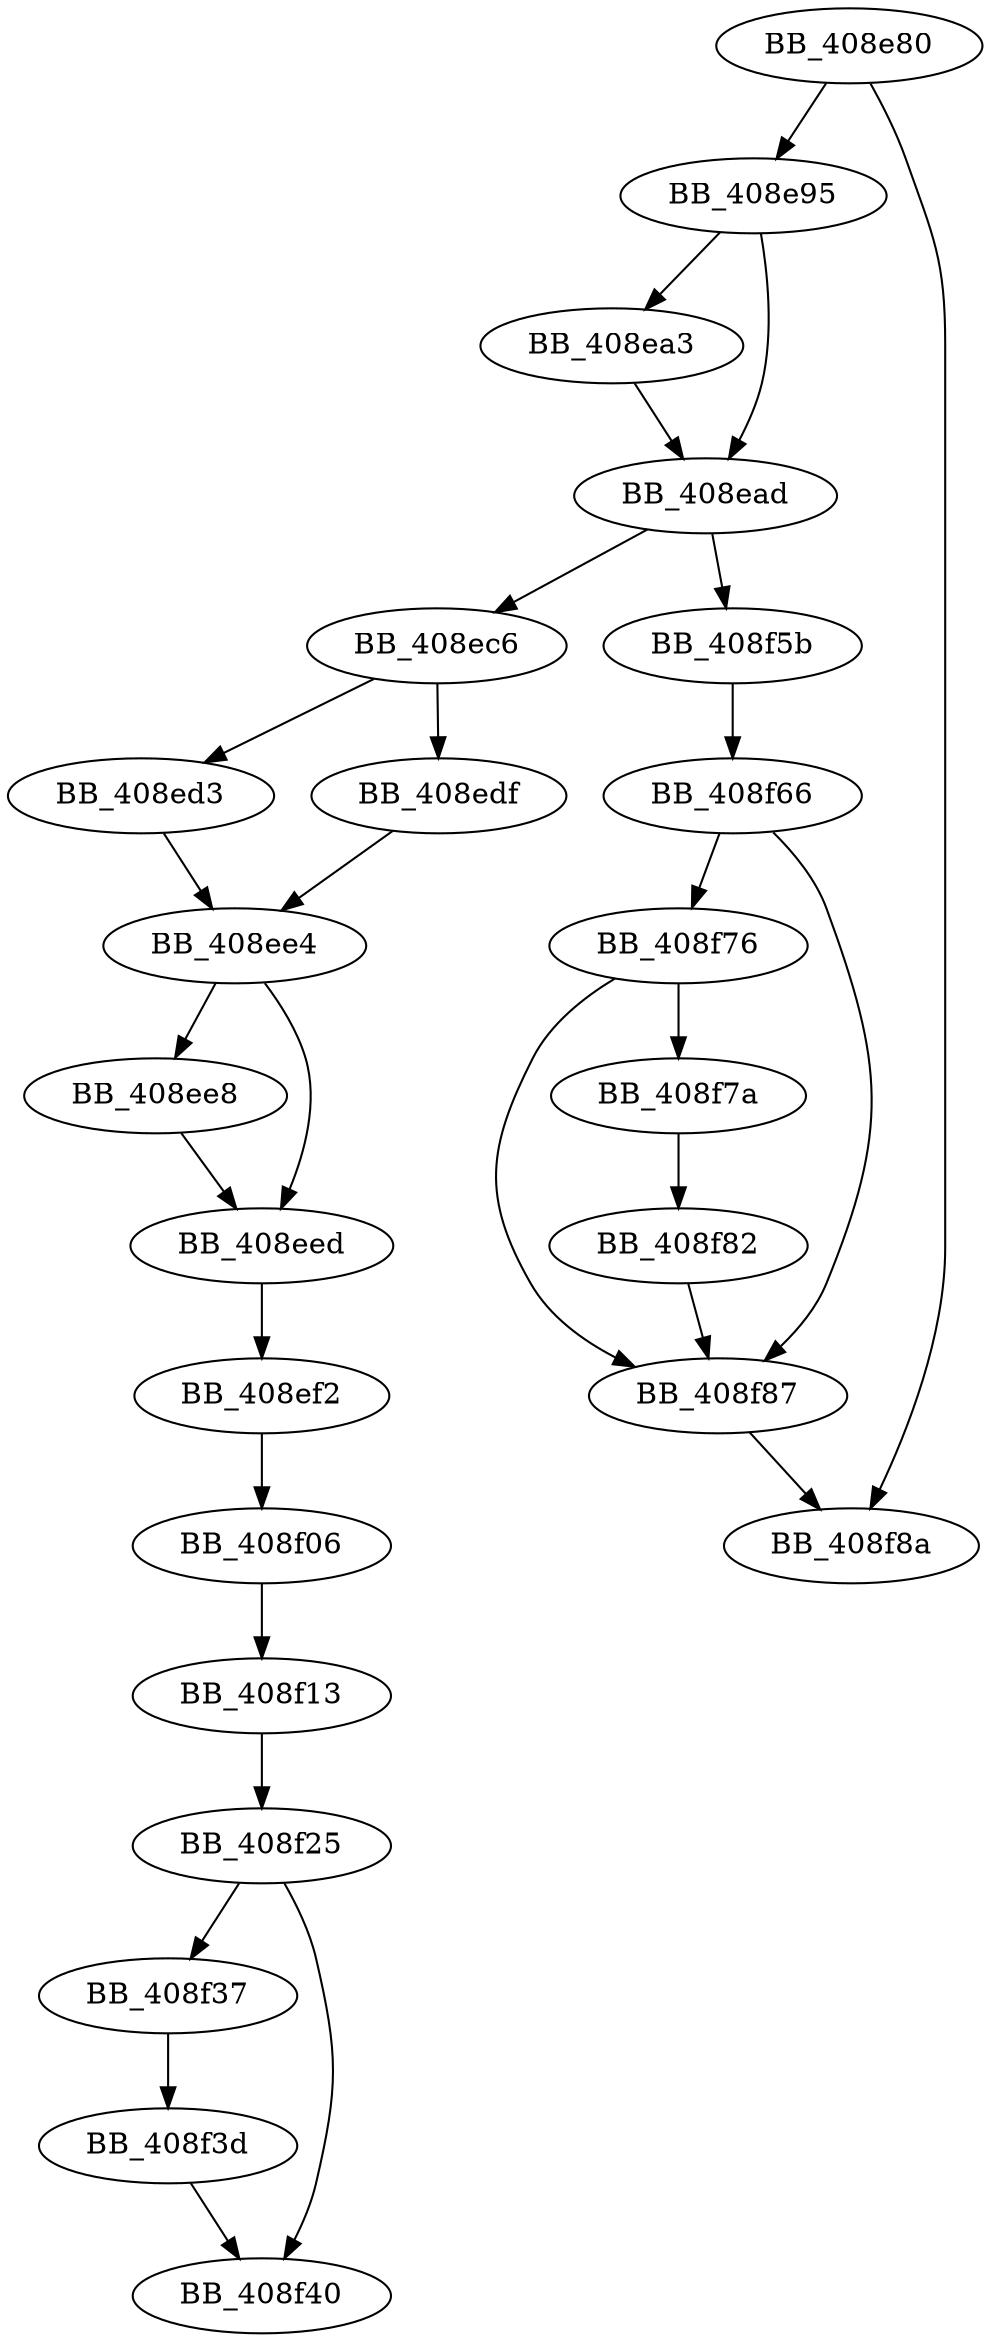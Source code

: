 DiGraph sub_408E80{
BB_408e80->BB_408e95
BB_408e80->BB_408f8a
BB_408e95->BB_408ea3
BB_408e95->BB_408ead
BB_408ea3->BB_408ead
BB_408ead->BB_408ec6
BB_408ead->BB_408f5b
BB_408ec6->BB_408ed3
BB_408ec6->BB_408edf
BB_408ed3->BB_408ee4
BB_408edf->BB_408ee4
BB_408ee4->BB_408ee8
BB_408ee4->BB_408eed
BB_408ee8->BB_408eed
BB_408eed->BB_408ef2
BB_408ef2->BB_408f06
BB_408f06->BB_408f13
BB_408f13->BB_408f25
BB_408f25->BB_408f37
BB_408f25->BB_408f40
BB_408f37->BB_408f3d
BB_408f3d->BB_408f40
BB_408f5b->BB_408f66
BB_408f66->BB_408f76
BB_408f66->BB_408f87
BB_408f76->BB_408f7a
BB_408f76->BB_408f87
BB_408f7a->BB_408f82
BB_408f82->BB_408f87
BB_408f87->BB_408f8a
}
